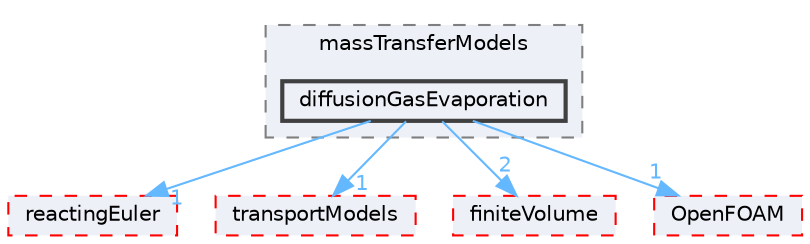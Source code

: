 digraph "src/phaseSystemModels/multiphaseInter/phasesSystem/massTransferModels/diffusionGasEvaporation"
{
 // LATEX_PDF_SIZE
  bgcolor="transparent";
  edge [fontname=Helvetica,fontsize=10,labelfontname=Helvetica,labelfontsize=10];
  node [fontname=Helvetica,fontsize=10,shape=box,height=0.2,width=0.4];
  compound=true
  subgraph clusterdir_0c0b5129472ca29c58a10e8c1b48f1f6 {
    graph [ bgcolor="#edf0f7", pencolor="grey50", label="massTransferModels", fontname=Helvetica,fontsize=10 style="filled,dashed", URL="dir_0c0b5129472ca29c58a10e8c1b48f1f6.html",tooltip=""]
  dir_1c88223080119b1c46b8d3147cd8f2c1 [label="diffusionGasEvaporation", fillcolor="#edf0f7", color="grey25", style="filled,bold", URL="dir_1c88223080119b1c46b8d3147cd8f2c1.html",tooltip=""];
  }
  dir_7263d3bc03bb574c88ee6a985fde1644 [label="reactingEuler", fillcolor="#edf0f7", color="red", style="filled,dashed", URL="dir_7263d3bc03bb574c88ee6a985fde1644.html",tooltip=""];
  dir_9415e59289a6feeb24164dafa70a594f [label="transportModels", fillcolor="#edf0f7", color="red", style="filled,dashed", URL="dir_9415e59289a6feeb24164dafa70a594f.html",tooltip=""];
  dir_9bd15774b555cf7259a6fa18f99fe99b [label="finiteVolume", fillcolor="#edf0f7", color="red", style="filled,dashed", URL="dir_9bd15774b555cf7259a6fa18f99fe99b.html",tooltip=""];
  dir_c5473ff19b20e6ec4dfe5c310b3778a8 [label="OpenFOAM", fillcolor="#edf0f7", color="red", style="filled,dashed", URL="dir_c5473ff19b20e6ec4dfe5c310b3778a8.html",tooltip=""];
  dir_1c88223080119b1c46b8d3147cd8f2c1->dir_7263d3bc03bb574c88ee6a985fde1644 [headlabel="1", labeldistance=1.5 headhref="dir_000930_003212.html" href="dir_000930_003212.html" color="steelblue1" fontcolor="steelblue1"];
  dir_1c88223080119b1c46b8d3147cd8f2c1->dir_9415e59289a6feeb24164dafa70a594f [headlabel="1", labeldistance=1.5 headhref="dir_000930_004112.html" href="dir_000930_004112.html" color="steelblue1" fontcolor="steelblue1"];
  dir_1c88223080119b1c46b8d3147cd8f2c1->dir_9bd15774b555cf7259a6fa18f99fe99b [headlabel="2", labeldistance=1.5 headhref="dir_000930_001387.html" href="dir_000930_001387.html" color="steelblue1" fontcolor="steelblue1"];
  dir_1c88223080119b1c46b8d3147cd8f2c1->dir_c5473ff19b20e6ec4dfe5c310b3778a8 [headlabel="1", labeldistance=1.5 headhref="dir_000930_002695.html" href="dir_000930_002695.html" color="steelblue1" fontcolor="steelblue1"];
}
